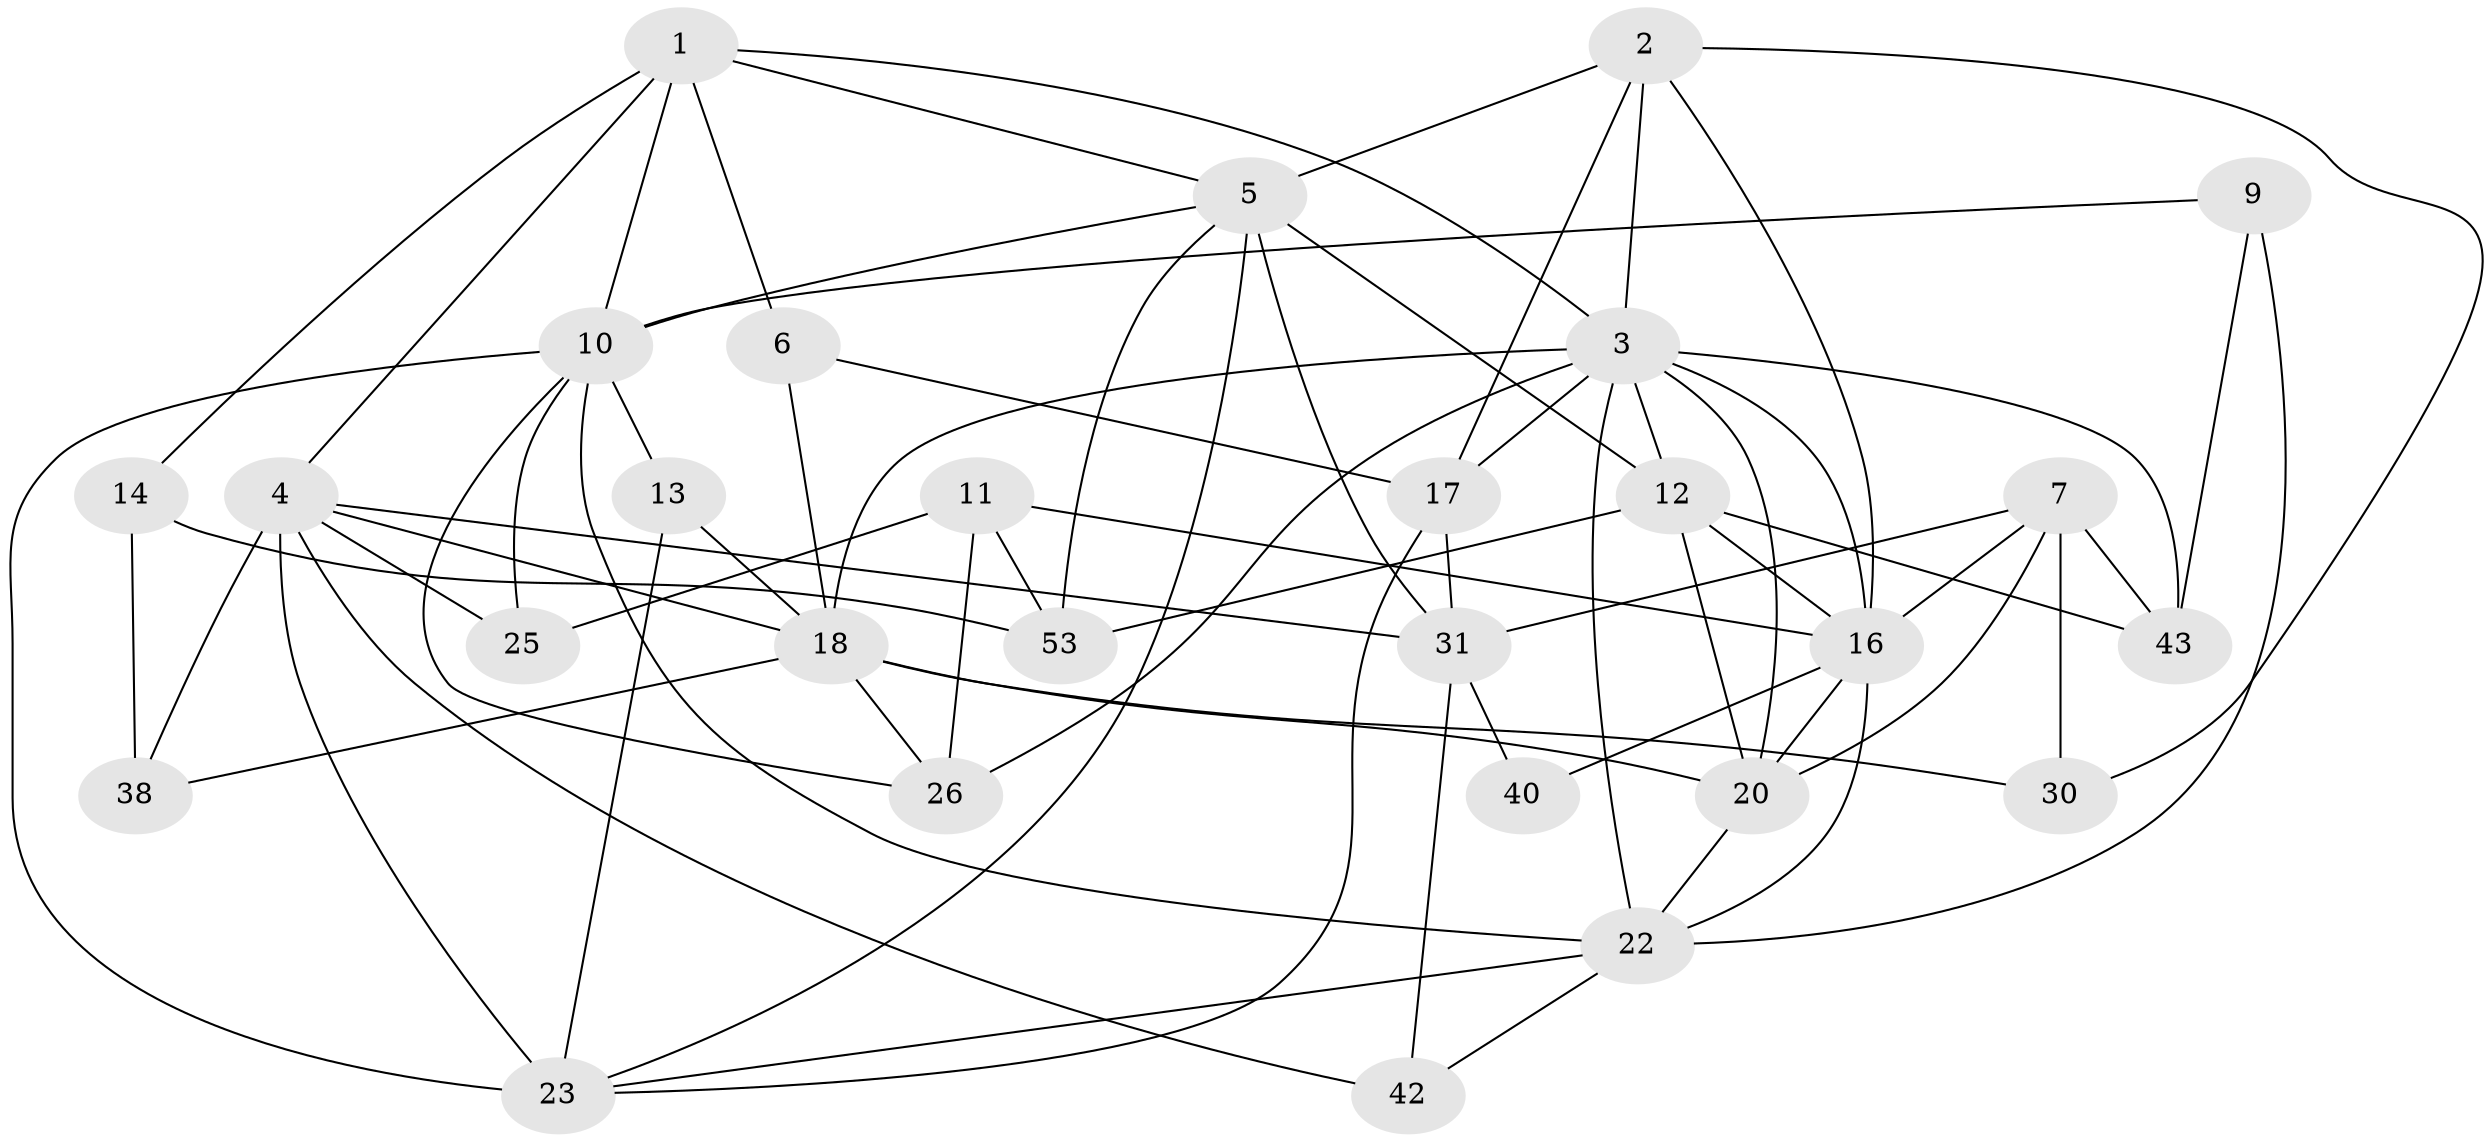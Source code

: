 // original degree distribution, {4: 0.2857142857142857, 7: 0.03571428571428571, 6: 0.05357142857142857, 3: 0.3392857142857143, 2: 0.05357142857142857, 5: 0.23214285714285715}
// Generated by graph-tools (version 1.1) at 2025/15/03/09/25 04:15:12]
// undirected, 28 vertices, 71 edges
graph export_dot {
graph [start="1"]
  node [color=gray90,style=filled];
  1 [super="+55"];
  2 [super="+8"];
  3 [super="+51+52+49"];
  4 [super="+24"];
  5 [super="+34+41"];
  6;
  7 [super="+48"];
  9;
  10 [super="+46+45+15"];
  11 [super="+36"];
  12 [super="+37"];
  13;
  14;
  16 [super="+19+35+21"];
  17;
  18 [super="+27"];
  20 [super="+29"];
  22 [super="+47+32"];
  23 [super="+28"];
  25;
  26;
  30;
  31 [super="+39"];
  38;
  40;
  42;
  43;
  53;
  1 -- 3;
  1 -- 4;
  1 -- 5;
  1 -- 6;
  1 -- 14;
  1 -- 10;
  2 -- 17;
  2 -- 3;
  2 -- 16;
  2 -- 5;
  2 -- 30;
  3 -- 22;
  3 -- 16 [weight=2];
  3 -- 17;
  3 -- 26 [weight=2];
  3 -- 20;
  3 -- 43;
  3 -- 12;
  3 -- 18;
  4 -- 38;
  4 -- 25;
  4 -- 42;
  4 -- 31;
  4 -- 18;
  4 -- 23 [weight=2];
  5 -- 12 [weight=2];
  5 -- 53;
  5 -- 31;
  5 -- 10;
  5 -- 23;
  6 -- 17;
  6 -- 18;
  7 -- 31 [weight=3];
  7 -- 16 [weight=2];
  7 -- 43;
  7 -- 30;
  7 -- 20;
  9 -- 43;
  9 -- 22;
  9 -- 10;
  10 -- 23;
  10 -- 22;
  10 -- 26;
  10 -- 25;
  10 -- 13;
  11 -- 53;
  11 -- 25;
  11 -- 26;
  11 -- 16;
  12 -- 43;
  12 -- 20 [weight=2];
  12 -- 16;
  12 -- 53;
  13 -- 23;
  13 -- 18;
  14 -- 53;
  14 -- 38;
  16 -- 40;
  16 -- 20;
  16 -- 22;
  17 -- 23;
  17 -- 31;
  18 -- 26;
  18 -- 38;
  18 -- 30;
  18 -- 20 [weight=2];
  20 -- 22;
  22 -- 42;
  22 -- 23;
  31 -- 42;
  31 -- 40;
}

